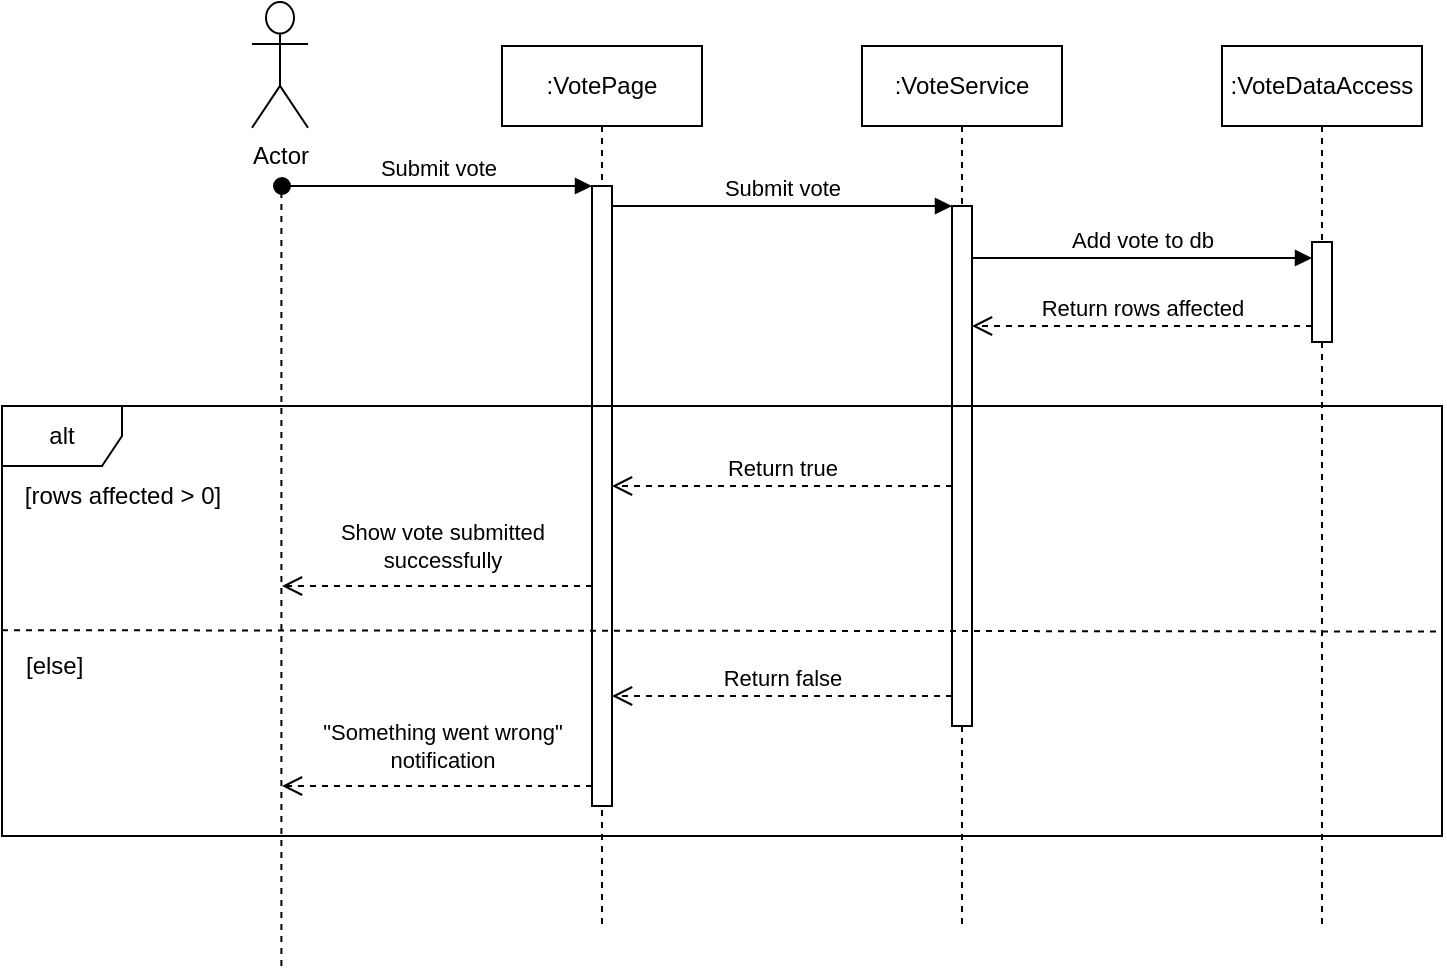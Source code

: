 <mxfile version="20.8.20" type="device"><diagram name="Page-1" id="2YBvvXClWsGukQMizWep"><mxGraphModel dx="2045" dy="624" grid="1" gridSize="10" guides="1" tooltips="1" connect="1" arrows="1" fold="1" page="1" pageScale="1" pageWidth="850" pageHeight="1100" math="0" shadow="0"><root><mxCell id="0"/><mxCell id="1" parent="0"/><mxCell id="aM9ryv3xv72pqoxQDRHE-1" value=":VotePage" style="shape=umlLifeline;perimeter=lifelinePerimeter;whiteSpace=wrap;html=1;container=0;dropTarget=0;collapsible=0;recursiveResize=0;outlineConnect=0;portConstraint=eastwest;newEdgeStyle={&quot;edgeStyle&quot;:&quot;elbowEdgeStyle&quot;,&quot;elbow&quot;:&quot;vertical&quot;,&quot;curved&quot;:0,&quot;rounded&quot;:0};" parent="1" vertex="1"><mxGeometry x="40" y="40" width="100" height="440" as="geometry"/></mxCell><mxCell id="aM9ryv3xv72pqoxQDRHE-2" value="" style="html=1;points=[];perimeter=orthogonalPerimeter;outlineConnect=0;targetShapes=umlLifeline;portConstraint=eastwest;newEdgeStyle={&quot;edgeStyle&quot;:&quot;elbowEdgeStyle&quot;,&quot;elbow&quot;:&quot;vertical&quot;,&quot;curved&quot;:0,&quot;rounded&quot;:0};" parent="aM9ryv3xv72pqoxQDRHE-1" vertex="1"><mxGeometry x="45" y="70" width="10" height="310" as="geometry"/></mxCell><mxCell id="aM9ryv3xv72pqoxQDRHE-3" value="Submit vote" style="html=1;verticalAlign=bottom;startArrow=oval;endArrow=block;startSize=8;edgeStyle=elbowEdgeStyle;elbow=vertical;curved=0;rounded=0;" parent="aM9ryv3xv72pqoxQDRHE-1" target="aM9ryv3xv72pqoxQDRHE-2" edge="1"><mxGeometry relative="1" as="geometry"><mxPoint x="-110" y="70" as="sourcePoint"/></mxGeometry></mxCell><mxCell id="aM9ryv3xv72pqoxQDRHE-5" value=":VoteService" style="shape=umlLifeline;perimeter=lifelinePerimeter;whiteSpace=wrap;html=1;container=0;dropTarget=0;collapsible=0;recursiveResize=0;outlineConnect=0;portConstraint=eastwest;newEdgeStyle={&quot;edgeStyle&quot;:&quot;elbowEdgeStyle&quot;,&quot;elbow&quot;:&quot;vertical&quot;,&quot;curved&quot;:0,&quot;rounded&quot;:0};" parent="1" vertex="1"><mxGeometry x="220" y="40" width="100" height="440" as="geometry"/></mxCell><mxCell id="aM9ryv3xv72pqoxQDRHE-6" value="" style="html=1;points=[];perimeter=orthogonalPerimeter;outlineConnect=0;targetShapes=umlLifeline;portConstraint=eastwest;newEdgeStyle={&quot;edgeStyle&quot;:&quot;elbowEdgeStyle&quot;,&quot;elbow&quot;:&quot;vertical&quot;,&quot;curved&quot;:0,&quot;rounded&quot;:0};" parent="aM9ryv3xv72pqoxQDRHE-5" vertex="1"><mxGeometry x="45" y="80" width="10" height="260" as="geometry"/></mxCell><mxCell id="aM9ryv3xv72pqoxQDRHE-7" value="Submit vote" style="html=1;verticalAlign=bottom;endArrow=block;edgeStyle=elbowEdgeStyle;elbow=vertical;curved=0;rounded=0;" parent="1" source="aM9ryv3xv72pqoxQDRHE-2" target="aM9ryv3xv72pqoxQDRHE-6" edge="1"><mxGeometry relative="1" as="geometry"><mxPoint x="195" y="130" as="sourcePoint"/><Array as="points"><mxPoint x="180" y="120"/></Array></mxGeometry></mxCell><mxCell id="aM9ryv3xv72pqoxQDRHE-8" value="Return true" style="html=1;verticalAlign=bottom;endArrow=open;dashed=1;endSize=8;edgeStyle=elbowEdgeStyle;elbow=vertical;curved=0;rounded=0;" parent="1" source="aM9ryv3xv72pqoxQDRHE-6" target="aM9ryv3xv72pqoxQDRHE-2" edge="1"><mxGeometry x="-0.002" relative="1" as="geometry"><mxPoint x="195" y="205" as="targetPoint"/><Array as="points"><mxPoint x="220" y="260"/><mxPoint x="190" y="280"/></Array><mxPoint as="offset"/></mxGeometry></mxCell><mxCell id="Pac_KqjBisKLTtnE13Rw-4" value=":VoteDataAccess" style="shape=umlLifeline;perimeter=lifelinePerimeter;whiteSpace=wrap;html=1;container=0;dropTarget=0;collapsible=0;recursiveResize=0;outlineConnect=0;portConstraint=eastwest;newEdgeStyle={&quot;edgeStyle&quot;:&quot;elbowEdgeStyle&quot;,&quot;elbow&quot;:&quot;vertical&quot;,&quot;curved&quot;:0,&quot;rounded&quot;:0};" vertex="1" parent="1"><mxGeometry x="400" y="40" width="100" height="440" as="geometry"/></mxCell><mxCell id="Pac_KqjBisKLTtnE13Rw-5" value="" style="html=1;points=[];perimeter=orthogonalPerimeter;outlineConnect=0;targetShapes=umlLifeline;portConstraint=eastwest;newEdgeStyle={&quot;edgeStyle&quot;:&quot;elbowEdgeStyle&quot;,&quot;elbow&quot;:&quot;vertical&quot;,&quot;curved&quot;:0,&quot;rounded&quot;:0};" vertex="1" parent="Pac_KqjBisKLTtnE13Rw-4"><mxGeometry x="45" y="98" width="10" height="50" as="geometry"/></mxCell><mxCell id="Pac_KqjBisKLTtnE13Rw-7" value="Add vote to db" style="html=1;verticalAlign=bottom;endArrow=block;edgeStyle=elbowEdgeStyle;elbow=vertical;curved=0;rounded=0;" edge="1" parent="1"><mxGeometry relative="1" as="geometry"><mxPoint x="275" y="146" as="sourcePoint"/><Array as="points"><mxPoint x="360" y="146"/></Array><mxPoint x="445" y="146" as="targetPoint"/></mxGeometry></mxCell><mxCell id="Pac_KqjBisKLTtnE13Rw-9" value="Return rows affected" style="html=1;verticalAlign=bottom;endArrow=open;dashed=1;endSize=8;edgeStyle=elbowEdgeStyle;elbow=vertical;curved=0;rounded=0;" edge="1" parent="1" source="Pac_KqjBisKLTtnE13Rw-5" target="aM9ryv3xv72pqoxQDRHE-6"><mxGeometry x="-0.002" relative="1" as="geometry"><mxPoint x="270" y="180" as="targetPoint"/><Array as="points"><mxPoint x="365" y="180"/></Array><mxPoint x="440" y="180" as="sourcePoint"/><mxPoint as="offset"/></mxGeometry></mxCell><mxCell id="Pac_KqjBisKLTtnE13Rw-14" value="" style="group" vertex="1" connectable="0" parent="1"><mxGeometry x="-210" y="220" width="720" height="272" as="geometry"/></mxCell><mxCell id="Pac_KqjBisKLTtnE13Rw-10" value="alt" style="shape=umlFrame;whiteSpace=wrap;html=1;pointerEvents=0;" vertex="1" parent="Pac_KqjBisKLTtnE13Rw-14"><mxGeometry width="720" height="215" as="geometry"/></mxCell><mxCell id="Pac_KqjBisKLTtnE13Rw-11" value="[rows affected &amp;gt; 0]" style="text;html=1;align=center;verticalAlign=middle;resizable=0;points=[];autosize=1;strokeColor=none;fillColor=none;" vertex="1" parent="Pac_KqjBisKLTtnE13Rw-14"><mxGeometry y="30" width="120" height="30" as="geometry"/></mxCell><mxCell id="Pac_KqjBisKLTtnE13Rw-12" value="" style="endArrow=none;dashed=1;html=1;rounded=0;exitX=0;exitY=0.54;exitDx=0;exitDy=0;exitPerimeter=0;entryX=1;entryY=0.543;entryDx=0;entryDy=0;entryPerimeter=0;" edge="1" parent="Pac_KqjBisKLTtnE13Rw-14"><mxGeometry width="50" height="50" relative="1" as="geometry"><mxPoint y="112.1" as="sourcePoint"/><mxPoint x="720" y="112.745" as="targetPoint"/></mxGeometry></mxCell><mxCell id="Pac_KqjBisKLTtnE13Rw-13" value="&lt;div align=&quot;left&quot;&gt;[else]&lt;/div&gt;" style="text;html=1;align=left;verticalAlign=middle;resizable=0;points=[];autosize=1;strokeColor=none;fillColor=none;" vertex="1" parent="Pac_KqjBisKLTtnE13Rw-14"><mxGeometry x="10" y="115" width="50" height="30" as="geometry"/></mxCell><mxCell id="Pac_KqjBisKLTtnE13Rw-15" value="" style="html=1;verticalAlign=bottom;endArrow=open;dashed=1;endSize=8;edgeStyle=elbowEdgeStyle;elbow=vertical;curved=0;rounded=0;" edge="1" parent="Pac_KqjBisKLTtnE13Rw-14"><mxGeometry relative="1" as="geometry"><mxPoint x="140" y="190" as="targetPoint"/><Array as="points"><mxPoint x="265" y="190"/><mxPoint x="195" y="170"/><mxPoint x="275" y="150"/><mxPoint x="225" y="80"/></Array><mxPoint x="295" y="190" as="sourcePoint"/></mxGeometry></mxCell><mxCell id="Pac_KqjBisKLTtnE13Rw-16" value="&quot;Something went wrong&quot;&lt;br&gt;&lt;div&gt;notification&lt;/div&gt;" style="edgeLabel;html=1;align=center;verticalAlign=middle;resizable=0;points=[];" vertex="1" connectable="0" parent="Pac_KqjBisKLTtnE13Rw-15"><mxGeometry x="0.086" y="-1" relative="1" as="geometry"><mxPoint x="9" y="-19" as="offset"/></mxGeometry></mxCell><mxCell id="Pac_KqjBisKLTtnE13Rw-1" value="" style="group" vertex="1" connectable="0" parent="Pac_KqjBisKLTtnE13Rw-14"><mxGeometry x="132" y="-202" width="21" height="482" as="geometry"/></mxCell><mxCell id="Pac_KqjBisKLTtnE13Rw-2" value="Actor" style="shape=umlActor;verticalLabelPosition=bottom;verticalAlign=top;html=1;" vertex="1" parent="Pac_KqjBisKLTtnE13Rw-1"><mxGeometry x="-7" width="28" height="62.868" as="geometry"/></mxCell><mxCell id="Pac_KqjBisKLTtnE13Rw-3" value="" style="endArrow=none;dashed=1;html=1;rounded=0;" edge="1" parent="Pac_KqjBisKLTtnE13Rw-1"><mxGeometry width="50" height="50" relative="1" as="geometry"><mxPoint x="7.7" y="482" as="sourcePoint"/><mxPoint x="7.7" y="91.102" as="targetPoint"/></mxGeometry></mxCell><mxCell id="Pac_KqjBisKLTtnE13Rw-18" value="" style="html=1;verticalAlign=bottom;endArrow=open;dashed=1;endSize=8;edgeStyle=elbowEdgeStyle;elbow=vertical;curved=0;rounded=0;" edge="1" parent="Pac_KqjBisKLTtnE13Rw-14" source="aM9ryv3xv72pqoxQDRHE-2"><mxGeometry relative="1" as="geometry"><mxPoint x="140" y="90" as="targetPoint"/><Array as="points"><mxPoint x="229" y="90"/><mxPoint x="180" y="70"/><mxPoint x="236.0" y="50"/><mxPoint x="201" y="-20"/></Array><mxPoint x="250" y="90" as="sourcePoint"/></mxGeometry></mxCell><mxCell id="Pac_KqjBisKLTtnE13Rw-19" value="&lt;div&gt;Show vote submitted &lt;br&gt;&lt;/div&gt;&lt;div&gt;successfully&lt;/div&gt;" style="edgeLabel;html=1;align=center;verticalAlign=middle;resizable=0;points=[];" vertex="1" connectable="0" parent="Pac_KqjBisKLTtnE13Rw-18"><mxGeometry x="0.086" y="-1" relative="1" as="geometry"><mxPoint x="9" y="-19" as="offset"/></mxGeometry></mxCell><mxCell id="Pac_KqjBisKLTtnE13Rw-17" value="Return false" style="html=1;verticalAlign=bottom;endArrow=open;dashed=1;endSize=8;edgeStyle=elbowEdgeStyle;elbow=vertical;curved=0;rounded=0;" edge="1" parent="1" source="aM9ryv3xv72pqoxQDRHE-6" target="aM9ryv3xv72pqoxQDRHE-2"><mxGeometry relative="1" as="geometry"><mxPoint x="100" y="365" as="targetPoint"/><Array as="points"><mxPoint x="195" y="365"/></Array><mxPoint x="270" y="365" as="sourcePoint"/></mxGeometry></mxCell></root></mxGraphModel></diagram></mxfile>